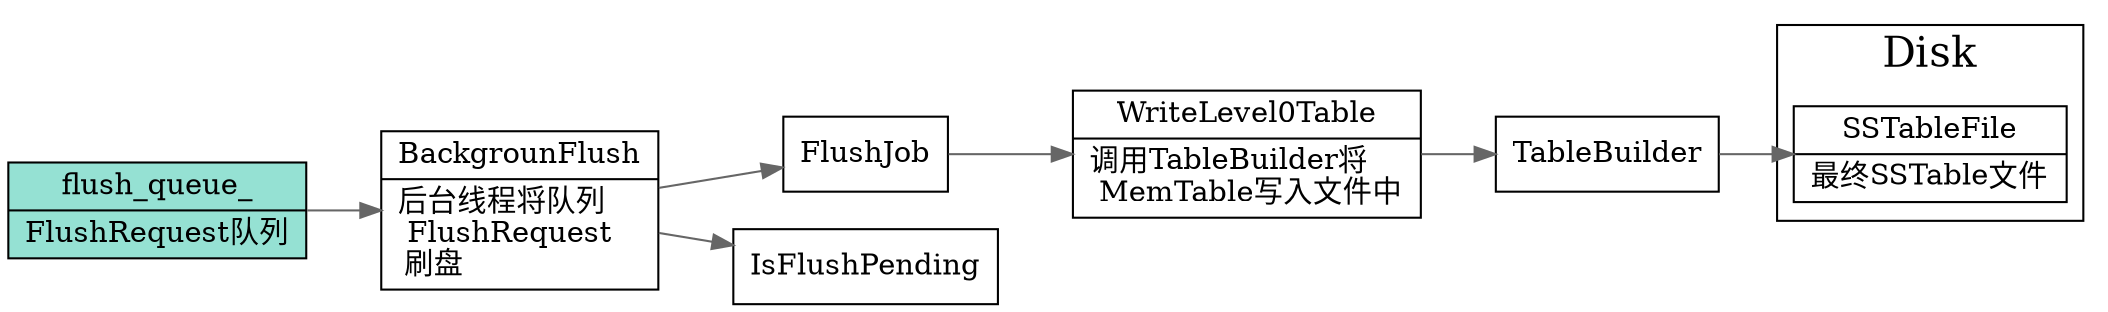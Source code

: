 digraph flush_data_flow_overview {
  node[shape=box];
  edge[color=gray40];
  newrank=true;
  rankdir=LR;
  BackgroundFlush[shape="record";
    label="{{
      BackgrounFlush|
      后台线程将队列\l 
      FlushRequest\l
      刷盘\l
    }}";
  ];
  WriteLevel0Table[shape="record";
    label="{{
      WriteLevel0Table|
      调用TableBuilder将\l 
      MemTable写入文件中\l
    }}";
  ];
  SSTableFile[shape="record";
    label="{{
      SSTableFile|
      最终SSTable文件
    }}";
  ];
  flush_queue_[shape="record";
    fillcolor="#95e1d3"
    style=filled;
    label="{{
      flush_queue_|
      FlushRequest队列
    }}";
  ];
  subgraph cluster_Disk {
    graph[label="Disk";fontsize=20;];
    SSTableFile;
  }
  flush_queue_ -> BackgroundFlush -> FlushJob -> WriteLevel0Table -> TableBuilder -> SSTableFile;
  BackgroundFlush -> IsFlushPending;
}
